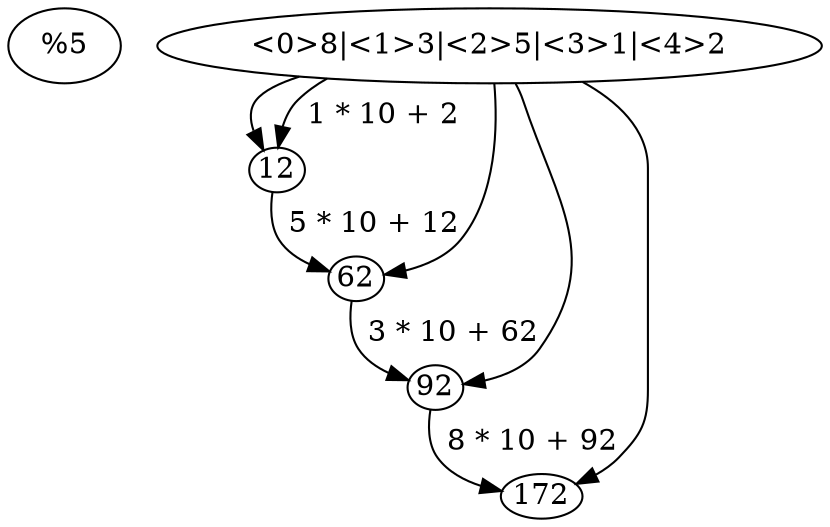 digraph {
  <%= File.open(File.dirname(__FILE__) + "/defaults.dot.inc", "rb").read %>

  graph [ranksep = 0]
  list [label = "<0>8|<1>3|<2>5|<3>1|<4>2", width = 3]
  node [shape = "ellipse", margin = 0, width = 0, height = 0]

  list:3 -> 12
  list:4 -> 12 [label = " 1 * 10 + 2"]

  list:2 -> 62
  12 -> 62 [label = " 5 * 10 + 12"]

  list:1 -> 92
  62 -> 92 [label = " 3 * 10 + 62"]

  list:0 -> 172
  92 -> 172 [label = " 8 * 10 + 92"]
}
